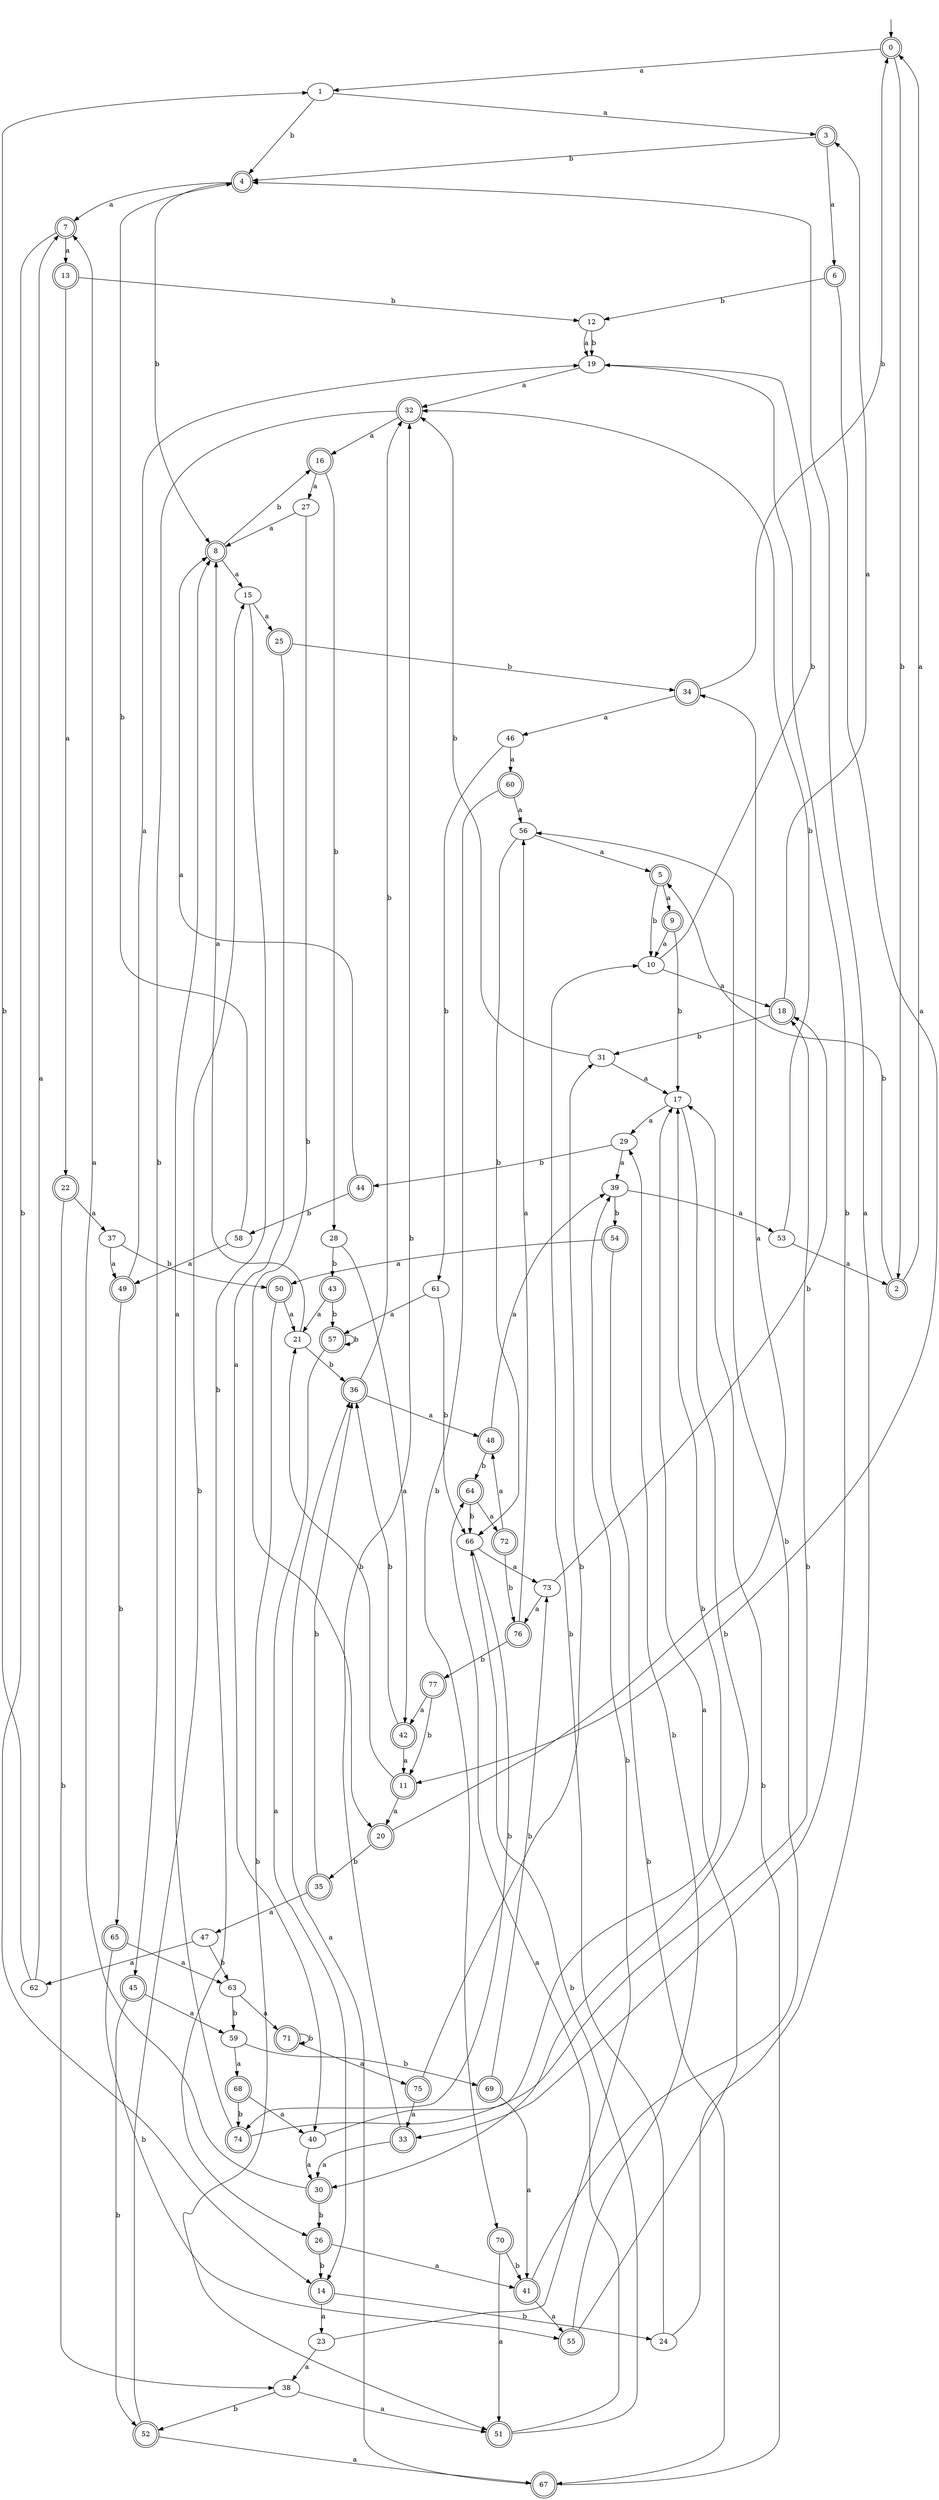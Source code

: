 digraph RandomDFA {
  __start0 [label="", shape=none];
  __start0 -> 0 [label=""];
  0 [shape=circle] [shape=doublecircle]
  0 -> 1 [label="a"]
  0 -> 2 [label="b"]
  1
  1 -> 3 [label="a"]
  1 -> 4 [label="b"]
  2 [shape=doublecircle]
  2 -> 0 [label="a"]
  2 -> 5 [label="b"]
  3 [shape=doublecircle]
  3 -> 6 [label="a"]
  3 -> 4 [label="b"]
  4 [shape=doublecircle]
  4 -> 7 [label="a"]
  4 -> 8 [label="b"]
  5 [shape=doublecircle]
  5 -> 9 [label="a"]
  5 -> 10 [label="b"]
  6 [shape=doublecircle]
  6 -> 11 [label="a"]
  6 -> 12 [label="b"]
  7 [shape=doublecircle]
  7 -> 13 [label="a"]
  7 -> 14 [label="b"]
  8 [shape=doublecircle]
  8 -> 15 [label="a"]
  8 -> 16 [label="b"]
  9 [shape=doublecircle]
  9 -> 10 [label="a"]
  9 -> 17 [label="b"]
  10
  10 -> 18 [label="a"]
  10 -> 19 [label="b"]
  11 [shape=doublecircle]
  11 -> 20 [label="a"]
  11 -> 21 [label="b"]
  12
  12 -> 19 [label="a"]
  12 -> 19 [label="b"]
  13 [shape=doublecircle]
  13 -> 22 [label="a"]
  13 -> 12 [label="b"]
  14 [shape=doublecircle]
  14 -> 23 [label="a"]
  14 -> 24 [label="b"]
  15
  15 -> 25 [label="a"]
  15 -> 26 [label="b"]
  16 [shape=doublecircle]
  16 -> 27 [label="a"]
  16 -> 28 [label="b"]
  17
  17 -> 29 [label="a"]
  17 -> 30 [label="b"]
  18 [shape=doublecircle]
  18 -> 3 [label="a"]
  18 -> 31 [label="b"]
  19
  19 -> 32 [label="a"]
  19 -> 33 [label="b"]
  20 [shape=doublecircle]
  20 -> 34 [label="a"]
  20 -> 35 [label="b"]
  21
  21 -> 8 [label="a"]
  21 -> 36 [label="b"]
  22 [shape=doublecircle]
  22 -> 37 [label="a"]
  22 -> 38 [label="b"]
  23
  23 -> 38 [label="a"]
  23 -> 39 [label="b"]
  24
  24 -> 4 [label="a"]
  24 -> 10 [label="b"]
  25 [shape=doublecircle]
  25 -> 40 [label="a"]
  25 -> 34 [label="b"]
  26 [shape=doublecircle]
  26 -> 41 [label="a"]
  26 -> 14 [label="b"]
  27
  27 -> 8 [label="a"]
  27 -> 20 [label="b"]
  28
  28 -> 42 [label="a"]
  28 -> 43 [label="b"]
  29
  29 -> 39 [label="a"]
  29 -> 44 [label="b"]
  30 [shape=doublecircle]
  30 -> 7 [label="a"]
  30 -> 26 [label="b"]
  31
  31 -> 17 [label="a"]
  31 -> 32 [label="b"]
  32 [shape=doublecircle]
  32 -> 16 [label="a"]
  32 -> 45 [label="b"]
  33 [shape=doublecircle]
  33 -> 30 [label="a"]
  33 -> 32 [label="b"]
  34 [shape=doublecircle]
  34 -> 46 [label="a"]
  34 -> 0 [label="b"]
  35 [shape=doublecircle]
  35 -> 47 [label="a"]
  35 -> 36 [label="b"]
  36 [shape=doublecircle]
  36 -> 48 [label="a"]
  36 -> 32 [label="b"]
  37
  37 -> 49 [label="a"]
  37 -> 50 [label="b"]
  38
  38 -> 51 [label="a"]
  38 -> 52 [label="b"]
  39
  39 -> 53 [label="a"]
  39 -> 54 [label="b"]
  40
  40 -> 30 [label="a"]
  40 -> 17 [label="b"]
  41 [shape=doublecircle]
  41 -> 55 [label="a"]
  41 -> 56 [label="b"]
  42 [shape=doublecircle]
  42 -> 11 [label="a"]
  42 -> 36 [label="b"]
  43 [shape=doublecircle]
  43 -> 21 [label="a"]
  43 -> 57 [label="b"]
  44 [shape=doublecircle]
  44 -> 8 [label="a"]
  44 -> 58 [label="b"]
  45 [shape=doublecircle]
  45 -> 59 [label="a"]
  45 -> 52 [label="b"]
  46
  46 -> 60 [label="a"]
  46 -> 61 [label="b"]
  47
  47 -> 62 [label="a"]
  47 -> 63 [label="b"]
  48 [shape=doublecircle]
  48 -> 39 [label="a"]
  48 -> 64 [label="b"]
  49 [shape=doublecircle]
  49 -> 19 [label="a"]
  49 -> 65 [label="b"]
  50 [shape=doublecircle]
  50 -> 21 [label="a"]
  50 -> 51 [label="b"]
  51 [shape=doublecircle]
  51 -> 64 [label="a"]
  51 -> 66 [label="b"]
  52 [shape=doublecircle]
  52 -> 67 [label="a"]
  52 -> 15 [label="b"]
  53
  53 -> 2 [label="a"]
  53 -> 32 [label="b"]
  54 [shape=doublecircle]
  54 -> 50 [label="a"]
  54 -> 67 [label="b"]
  55 [shape=doublecircle]
  55 -> 17 [label="a"]
  55 -> 29 [label="b"]
  56
  56 -> 5 [label="a"]
  56 -> 66 [label="b"]
  57 [shape=doublecircle]
  57 -> 14 [label="a"]
  57 -> 57 [label="b"]
  58
  58 -> 49 [label="a"]
  58 -> 4 [label="b"]
  59
  59 -> 68 [label="a"]
  59 -> 69 [label="b"]
  60 [shape=doublecircle]
  60 -> 56 [label="a"]
  60 -> 70 [label="b"]
  61
  61 -> 57 [label="a"]
  61 -> 66 [label="b"]
  62
  62 -> 7 [label="a"]
  62 -> 1 [label="b"]
  63
  63 -> 71 [label="a"]
  63 -> 59 [label="b"]
  64 [shape=doublecircle]
  64 -> 72 [label="a"]
  64 -> 66 [label="b"]
  65 [shape=doublecircle]
  65 -> 63 [label="a"]
  65 -> 55 [label="b"]
  66
  66 -> 73 [label="a"]
  66 -> 74 [label="b"]
  67 [shape=doublecircle]
  67 -> 36 [label="a"]
  67 -> 17 [label="b"]
  68 [shape=doublecircle]
  68 -> 40 [label="a"]
  68 -> 74 [label="b"]
  69 [shape=doublecircle]
  69 -> 41 [label="a"]
  69 -> 73 [label="b"]
  70 [shape=doublecircle]
  70 -> 51 [label="a"]
  70 -> 41 [label="b"]
  71 [shape=doublecircle]
  71 -> 75 [label="a"]
  71 -> 71 [label="b"]
  72 [shape=doublecircle]
  72 -> 48 [label="a"]
  72 -> 76 [label="b"]
  73
  73 -> 76 [label="a"]
  73 -> 18 [label="b"]
  74 [shape=doublecircle]
  74 -> 8 [label="a"]
  74 -> 18 [label="b"]
  75 [shape=doublecircle]
  75 -> 33 [label="a"]
  75 -> 31 [label="b"]
  76 [shape=doublecircle]
  76 -> 56 [label="a"]
  76 -> 77 [label="b"]
  77 [shape=doublecircle]
  77 -> 42 [label="a"]
  77 -> 11 [label="b"]
}
